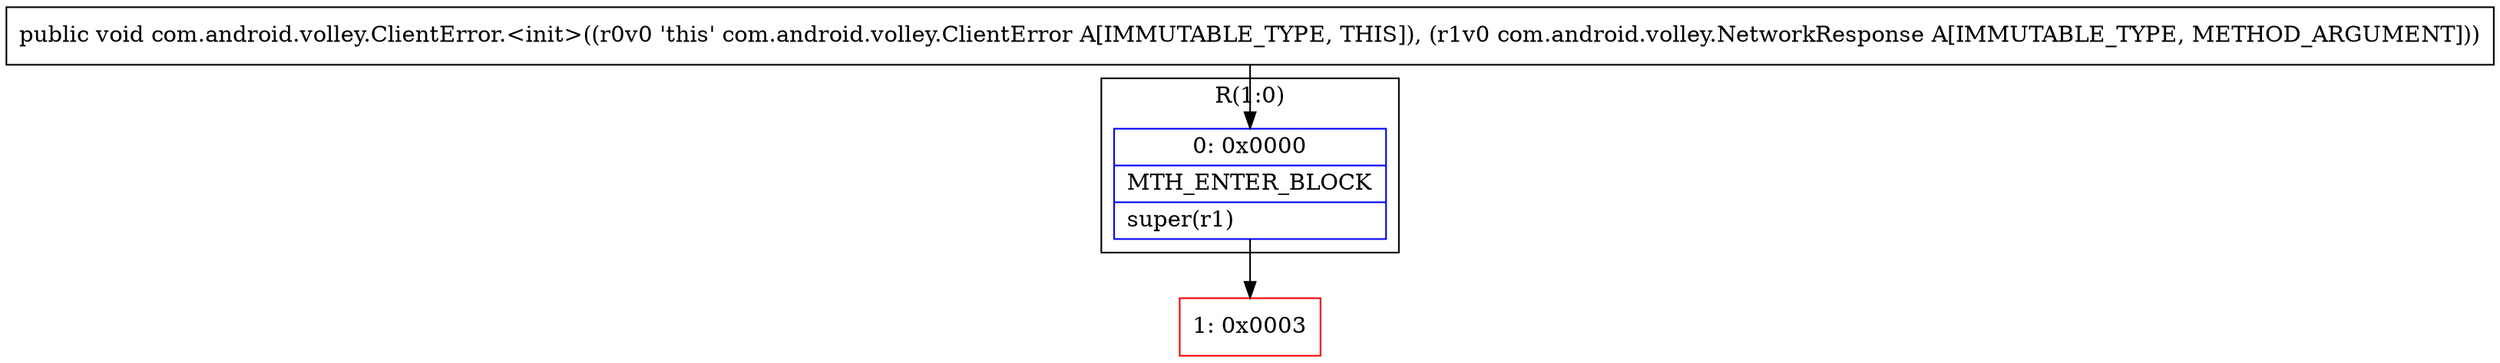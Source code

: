 digraph "CFG forcom.android.volley.ClientError.\<init\>(Lcom\/android\/volley\/NetworkResponse;)V" {
subgraph cluster_Region_1476244738 {
label = "R(1:0)";
node [shape=record,color=blue];
Node_0 [shape=record,label="{0\:\ 0x0000|MTH_ENTER_BLOCK\l|super(r1)\l}"];
}
Node_1 [shape=record,color=red,label="{1\:\ 0x0003}"];
MethodNode[shape=record,label="{public void com.android.volley.ClientError.\<init\>((r0v0 'this' com.android.volley.ClientError A[IMMUTABLE_TYPE, THIS]), (r1v0 com.android.volley.NetworkResponse A[IMMUTABLE_TYPE, METHOD_ARGUMENT])) }"];
MethodNode -> Node_0;
Node_0 -> Node_1;
}

